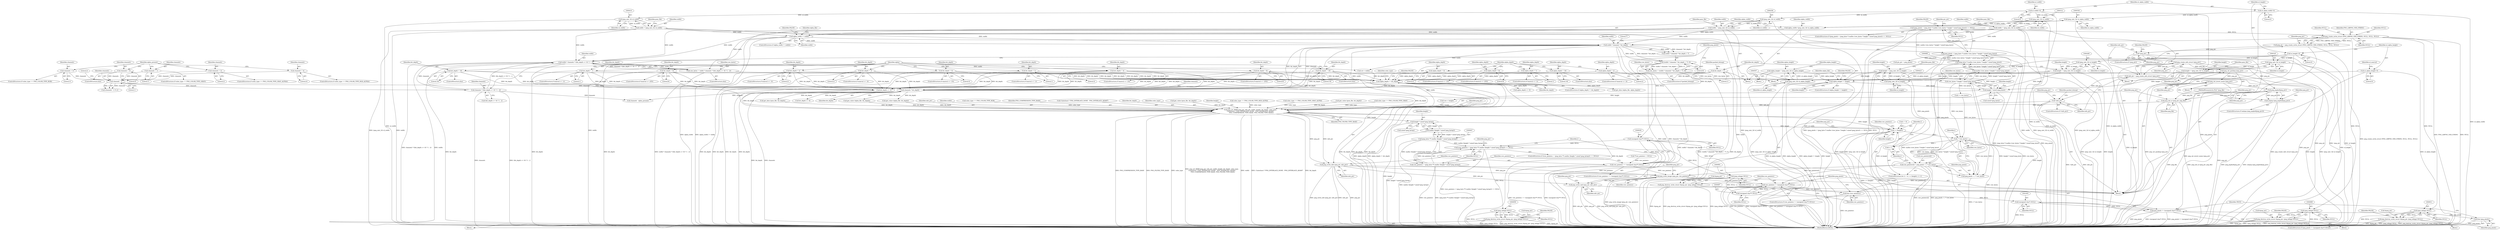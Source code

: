 digraph "1_Android_9d4853418ab2f754c2b63e091c29c5529b8b86ca_159@API" {
"1000866" [label="(Call,png_create_write_struct (PNG_LIBPNG_VER_STRING, NULL, NULL, NULL))"];
"1000692" [label="(Call,(png_pixels = (png_byte *) malloc (row_bytes * height * sizeof (png_byte))) == NULL)"];
"1000693" [label="(Call,png_pixels = (png_byte *) malloc (row_bytes * height * sizeof (png_byte)))"];
"1000695" [label="(Call,(png_byte *) malloc (row_bytes * height * sizeof (png_byte)))"];
"1000697" [label="(Call,malloc (row_bytes * height * sizeof (png_byte)))"];
"1000698" [label="(Call,row_bytes * height * sizeof (png_byte))"];
"1000667" [label="(Call,row_bytes = (width * channels * bit_depth + 7) / 8)"];
"1000669" [label="(Call,(width * channels * bit_depth + 7) / 8)"];
"1000671" [label="(Call,width * channels * bit_depth)"];
"1000309" [label="(Call,width = (png_uint_32) ul_width)"];
"1000311" [label="(Call,(png_uint_32) ul_width)"];
"1000162" [label="(Call,ul_width=0)"];
"1000253" [label="(Call,width = (png_uint_32) ul_width)"];
"1000255" [label="(Call,(png_uint_32) ul_width)"];
"1000407" [label="(Call,width = (png_uint_32) ul_width)"];
"1000409" [label="(Call,(png_uint_32) ul_width)"];
"1000541" [label="(Call,alpha_width != width)"];
"1000535" [label="(Call,alpha_width=(png_uint_32) ul_alpha_width)"];
"1000537" [label="(Call,(png_uint_32) ul_alpha_width)"];
"1000166" [label="(Call,ul_alpha_width=0)"];
"1000673" [label="(Call,channels * bit_depth)"];
"1000661" [label="(Call,channels - 1)"];
"1000655" [label="(Call,channels = 0)"];
"1000643" [label="(Call,channels = 3)"];
"1000651" [label="(Call,channels = 4)"];
"1000627" [label="(Call,channels = 1)"];
"1000635" [label="(Call,channels = 2)"];
"1000368" [label="(Call,bit_depth = 8)"];
"1000442" [label="(Call,bit_depth = 1)"];
"1000352" [label="(Call,bit_depth = 2)"];
"1000372" [label="(Call,bit_depth = 16)"];
"1000450" [label="(Call,bit_depth = 2)"];
"1000344" [label="(Call,bit_depth = 1)"];
"1000458" [label="(Call,bit_depth = 4)"];
"1000360" [label="(Call,bit_depth = 4)"];
"1000466" [label="(Call,bit_depth = 8)"];
"1000614" [label="(Call,alpha_depth != bit_depth)"];
"1000606" [label="(Call,alpha_depth = 8)"];
"1000598" [label="(Call,alpha_depth = 4)"];
"1000582" [label="(Call,alpha_depth = 1)"];
"1000610" [label="(Call,alpha_depth = 16)"];
"1000590" [label="(Call,alpha_depth = 2)"];
"1000470" [label="(Call,bit_depth = 16)"];
"1000271" [label="(Call,bit_depth = 1)"];
"1000679" [label="(Call,row_bytes = width * channels * ((bit_depth <= 8) ? 1 : 2))"];
"1000681" [label="(Call,width * channels * ((bit_depth <= 8) ? 1 : 2))"];
"1000683" [label="(Call,channels * ((bit_depth <= 8) ? 1 : 2))"];
"1000700" [label="(Call,height * sizeof (png_byte))"];
"1000560" [label="(Call,alpha_height != height)"];
"1000554" [label="(Call,alpha_height = (png_uint_32) ul_alpha_height)"];
"1000556" [label="(Call,(png_uint_32) ul_alpha_height)"];
"1000174" [label="(Call,ul_alpha_height=0)"];
"1000266" [label="(Call,height = (png_uint_32) ul_height)"];
"1000268" [label="(Call,(png_uint_32) ul_height)"];
"1000170" [label="(Call,ul_height=0)"];
"1000420" [label="(Call,height = (png_uint_32) ul_height)"];
"1000422" [label="(Call,(png_uint_32) ul_height)"];
"1000322" [label="(Call,height = (png_uint_32) ul_height)"];
"1000324" [label="(Call,(png_uint_32) ul_height)"];
"1000864" [label="(Call,png_ptr = png_create_write_struct (PNG_LIBPNG_VER_STRING, NULL, NULL, NULL))"];
"1000872" [label="(Call,!png_ptr)"];
"1000879" [label="(Call,png_create_info_struct (png_ptr))"];
"1000877" [label="(Call,info_ptr = png_create_info_struct (png_ptr))"];
"1000882" [label="(Call,!info_ptr)"];
"1000918" [label="(Call,png_set_IHDR (png_ptr, info_ptr, width, height, bit_depth, color_type,\n (!interlace) ? PNG_INTERLACE_NONE : PNG_INTERLACE_ADAM7,\n    PNG_COMPRESSION_TYPE_BASE, PNG_FILTER_TYPE_BASE))"];
"1000932" [label="(Call,png_write_info (png_ptr, info_ptr))"];
"1000981" [label="(Call,png_write_image (png_ptr, row_pointers))"];
"1000984" [label="(Call,png_write_end (png_ptr, info_ptr))"];
"1000994" [label="(Call,row_pointers != (unsigned char**) NULL)"];
"1000999" [label="(Call,free (row_pointers))"];
"1000949" [label="(Call,height * sizeof (png_bytep))"];
"1000948" [label="(Call,malloc (height * sizeof (png_bytep)))"];
"1000946" [label="(Call,(png_byte **) malloc (height * sizeof (png_bytep)))"];
"1000943" [label="(Call,(row_pointers = (png_byte **) malloc (height * sizeof (png_bytep))) == NULL)"];
"1000958" [label="(Call,(png_infopp) NULL)"];
"1000955" [label="(Call,png_destroy_write_struct (&png_ptr, (png_infopp) NULL))"];
"1000990" [label="(Call,(png_infopp) NULL)"];
"1000987" [label="(Call,png_destroy_write_struct (&png_ptr, (png_infopp) NULL))"];
"1000996" [label="(Call,(unsigned char**) NULL)"];
"1001004" [label="(Call,(unsigned char*) NULL)"];
"1001002" [label="(Call,png_pixels != (unsigned char*) NULL)"];
"1001007" [label="(Call,free (png_pixels))"];
"1000944" [label="(Call,row_pointers = (png_byte **) malloc (height * sizeof (png_bytep)))"];
"1000967" [label="(Call,i < (height))"];
"1000978" [label="(Call,i * row_bytes)"];
"1000970" [label="(Call,i++)"];
"1000972" [label="(Call,row_pointers[i] = png_pixels + i * row_bytes)"];
"1000976" [label="(Call,png_pixels + i * row_bytes)"];
"1000898" [label="(Call,png_set_packing (png_ptr))"];
"1000900" [label="(Call,png_set_invert_mono (png_ptr))"];
"1000904" [label="(Call,png_jmpbuf(png_ptr))"];
"1000903" [label="(Call,setjmp (png_jmpbuf(png_ptr)))"];
"1000915" [label="(Call,png_init_io (png_ptr, png_file))"];
"1000888" [label="(Call,(png_infopp) NULL)"];
"1000885" [label="(Call,png_destroy_write_struct (&png_ptr, (png_infopp) NULL))"];
"1000910" [label="(Call,(png_infopp) NULL)"];
"1000907" [label="(Call,png_destroy_write_struct (&png_ptr, (png_infopp) NULL))"];
"1000938" [label="(Call,(unsigned char**) NULL)"];
"1000936" [label="(Call,row_pointers == (unsigned char**) NULL)"];
"1000869" [label="(Identifier,NULL)"];
"1000700" [label="(Call,height * sizeof (png_byte))"];
"1000171" [label="(Identifier,ul_height)"];
"1000930" [label="(Identifier,PNG_COMPRESSION_TYPE_BASE)"];
"1000693" [label="(Call,png_pixels = (png_byte *) malloc (row_bytes * height * sizeof (png_byte)))"];
"1000978" [label="(Call,i * row_bytes)"];
"1000925" [label="(Call,(!interlace) ? PNG_INTERLACE_NONE : PNG_INTERLACE_ADAM7)"];
"1000254" [label="(Identifier,width)"];
"1000541" [label="(Call,alpha_width != width)"];
"1000272" [label="(Identifier,bit_depth)"];
"1000990" [label="(Call,(png_infopp) NULL)"];
"1000901" [label="(Identifier,png_ptr)"];
"1000904" [label="(Call,png_jmpbuf(png_ptr))"];
"1000636" [label="(Identifier,channels)"];
"1000267" [label="(Identifier,height)"];
"1000647" [label="(ControlStructure,if (color_type == PNG_COLOR_TYPE_RGB_ALPHA))"];
"1000352" [label="(Call,bit_depth = 2)"];
"1000937" [label="(Identifier,row_pointers)"];
"1000354" [label="(Literal,2)"];
"1000545" [label="(Identifier,FALSE)"];
"1000866" [label="(Call,png_create_write_struct (PNG_LIBPNG_VER_STRING, NULL, NULL, NULL))"];
"1001007" [label="(Call,free (png_pixels))"];
"1000977" [label="(Identifier,png_pixels)"];
"1000774" [label="(Call,bit_depth <= 8)"];
"1001011" [label="(MethodReturn,BOOL)"];
"1000629" [label="(Literal,1)"];
"1000697" [label="(Call,malloc (row_bytes * height * sizeof (png_byte)))"];
"1000955" [label="(Call,png_destroy_write_struct (&png_ptr, (png_infopp) NULL))"];
"1000478" [label="(Identifier,alpha)"];
"1000273" [label="(Literal,1)"];
"1000268" [label="(Call,(png_uint_32) ul_height)"];
"1000974" [label="(Identifier,row_pointers)"];
"1000643" [label="(Call,channels = 3)"];
"1000662" [label="(Identifier,channels)"];
"1000745" [label="(Call,col < width)"];
"1000270" [label="(Identifier,ul_height)"];
"1000665" [label="(ControlStructure,if (packed_bitmap))"];
"1000637" [label="(Literal,2)"];
"1000945" [label="(Identifier,row_pointers)"];
"1000995" [label="(Identifier,row_pointers)"];
"1000677" [label="(Literal,8)"];
"1000558" [label="(Identifier,ul_alpha_height)"];
"1000908" [label="(Call,&png_ptr)"];
"1000559" [label="(ControlStructure,if (alpha_height != height))"];
"1000906" [label="(Block,)"];
"1000594" [label="(ControlStructure,if (maxval <= 15))"];
"1000460" [label="(Literal,4)"];
"1000905" [label="(Identifier,png_ptr)"];
"1000699" [label="(Identifier,row_bytes)"];
"1000370" [label="(Literal,8)"];
"1000698" [label="(Call,row_bytes * height * sizeof (png_byte))"];
"1000373" [label="(Identifier,bit_depth)"];
"1000340" [label="(ControlStructure,if (maxval <= 1))"];
"1001008" [label="(Identifier,png_pixels)"];
"1000607" [label="(Identifier,alpha_depth)"];
"1000898" [label="(Call,png_set_packing (png_ptr))"];
"1000986" [label="(Identifier,info_ptr)"];
"1000967" [label="(Call,i < (height))"];
"1000953" [label="(Identifier,NULL)"];
"1000878" [label="(Identifier,info_ptr)"];
"1000992" [label="(Identifier,NULL)"];
"1000562" [label="(Identifier,height)"];
"1000586" [label="(ControlStructure,if (maxval <= 3))"];
"1000148" [label="(Call,**row_pointers = NULL)"];
"1000923" [label="(Identifier,bit_depth)"];
"1000598" [label="(Call,alpha_depth = 4)"];
"1000900" [label="(Call,png_set_invert_mono (png_ptr))"];
"1000924" [label="(Identifier,color_type)"];
"1000918" [label="(Call,png_set_IHDR (png_ptr, info_ptr, width, height, bit_depth, color_type,\n (!interlace) ? PNG_INTERLACE_NONE : PNG_INTERLACE_ADAM7,\n    PNG_COMPRESSION_TYPE_BASE, PNG_FILTER_TYPE_BASE))"];
"1001001" [label="(ControlStructure,if (png_pixels != (unsigned char*) NULL))"];
"1000943" [label="(Call,(row_pointers = (png_byte **) malloc (height * sizeof (png_bytep))) == NULL)"];
"1000539" [label="(Identifier,ul_alpha_width)"];
"1000614" [label="(Call,alpha_depth != bit_depth)"];
"1000656" [label="(Identifier,channels)"];
"1000591" [label="(Identifier,alpha_depth)"];
"1000167" [label="(Identifier,ul_alpha_width)"];
"1000659" [label="(Identifier,alpha_present)"];
"1000374" [label="(Literal,16)"];
"1000964" [label="(Call,i = 0)"];
"1000936" [label="(Call,row_pointers == (unsigned char**) NULL)"];
"1000907" [label="(Call,png_destroy_write_struct (&png_ptr, (png_infopp) NULL))"];
"1000973" [label="(Call,row_pointers[i])"];
"1000917" [label="(Identifier,png_file)"];
"1000661" [label="(Call,channels - 1)"];
"1000547" [label="(Identifier,alpha_file)"];
"1000468" [label="(Literal,8)"];
"1000345" [label="(Identifier,bit_depth)"];
"1000615" [label="(Identifier,alpha_depth)"];
"1000344" [label="(Call,bit_depth = 1)"];
"1000679" [label="(Call,row_bytes = width * channels * ((bit_depth <= 8) ? 1 : 2))"];
"1000938" [label="(Call,(unsigned char**) NULL)"];
"1000956" [label="(Call,&png_ptr)"];
"1000781" [label="(Call,get_value (pnm_file, bit_depth))"];
"1000686" [label="(Call,bit_depth <= 8)"];
"1000672" [label="(Identifier,width)"];
"1000324" [label="(Call,(png_uint_32) ul_height)"];
"1000876" [label="(Identifier,FALSE)"];
"1000993" [label="(ControlStructure,if (row_pointers != (unsigned char**) NULL))"];
"1000566" [label="(Identifier,alpha_file)"];
"1000727" [label="(Call,i < row_bytes)"];
"1000922" [label="(Identifier,height)"];
"1000255" [label="(Call,(png_uint_32) ul_width)"];
"1000909" [label="(Identifier,png_ptr)"];
"1000608" [label="(Literal,8)"];
"1000561" [label="(Identifier,alpha_height)"];
"1000645" [label="(Literal,3)"];
"1000910" [label="(Call,(png_infopp) NULL)"];
"1000326" [label="(Identifier,ul_height)"];
"1001000" [label="(Identifier,row_pointers)"];
"1000348" [label="(ControlStructure,if (maxval <= 3))"];
"1000968" [label="(Identifier,i)"];
"1000174" [label="(Call,ul_alpha_height=0)"];
"1000970" [label="(Call,i++)"];
"1000234" [label="(Block,)"];
"1000972" [label="(Call,row_pointers[i] = png_pixels + i * row_bytes)"];
"1000176" [label="(Literal,0)"];
"1000708" [label="(Identifier,pix_ptr)"];
"1000323" [label="(Identifier,height)"];
"1000555" [label="(Identifier,alpha_height)"];
"1000609" [label="(ControlStructure,else)"];
"1000902" [label="(ControlStructure,if (setjmp (png_jmpbuf(png_ptr))))"];
"1000360" [label="(Call,bit_depth = 4)"];
"1000757" [label="(Call,channels - alpha_present)"];
"1000613" [label="(ControlStructure,if (alpha_depth != bit_depth))"];
"1000648" [label="(Call,color_type == PNG_COLOR_TYPE_RGB_ALPHA)"];
"1000822" [label="(Call,get_data (alpha_file, alpha_depth))"];
"1000827" [label="(Call,alpha_depth <= 8)"];
"1000887" [label="(Identifier,png_ptr)"];
"1000940" [label="(Identifier,NULL)"];
"1000472" [label="(Literal,16)"];
"1000458" [label="(Call,bit_depth = 4)"];
"1000841" [label="(Call,get_value (alpha_file, bit_depth))"];
"1000682" [label="(Identifier,width)"];
"1000685" [label="(Call,(bit_depth <= 8) ? 1 : 2)"];
"1000980" [label="(Identifier,row_bytes)"];
"1000946" [label="(Call,(png_byte **) malloc (height * sizeof (png_bytep)))"];
"1000669" [label="(Call,(width * channels * bit_depth + 7) / 8)"];
"1000364" [label="(ControlStructure,if (maxval <= 255))"];
"1000865" [label="(Identifier,png_ptr)"];
"1000438" [label="(ControlStructure,if (maxval <= 1))"];
"1000948" [label="(Call,malloc (height * sizeof (png_bytep)))"];
"1000444" [label="(Literal,1)"];
"1000469" [label="(ControlStructure,else)"];
"1000632" [label="(Call,color_type == PNG_COLOR_TYPE_GRAY_ALPHA)"];
"1000702" [label="(Call,sizeof (png_byte))"];
"1000788" [label="(Call,get_value (pnm_file, bit_depth))"];
"1000368" [label="(Call,bit_depth = 8)"];
"1000612" [label="(Literal,16)"];
"1000882" [label="(Call,!info_ptr)"];
"1000459" [label="(Identifier,bit_depth)"];
"1000369" [label="(Identifier,bit_depth)"];
"1000988" [label="(Call,&png_ptr)"];
"1000916" [label="(Identifier,png_ptr)"];
"1000885" [label="(Call,png_destroy_write_struct (&png_ptr, (png_infopp) NULL))"];
"1000695" [label="(Call,(png_byte *) malloc (row_bytes * height * sizeof (png_byte)))"];
"1000467" [label="(Identifier,bit_depth)"];
"1000253" [label="(Call,width = (png_uint_32) ul_width)"];
"1000652" [label="(Identifier,channels)"];
"1000664" [label="(Literal,2)"];
"1000644" [label="(Identifier,channels)"];
"1000442" [label="(Call,bit_depth = 1)"];
"1000873" [label="(Identifier,png_ptr)"];
"1000962" [label="(Identifier,FALSE)"];
"1000163" [label="(Identifier,ul_width)"];
"1001003" [label="(Identifier,png_pixels)"];
"1000957" [label="(Identifier,png_ptr)"];
"1000867" [label="(Identifier,PNG_LIBPNG_VER_STRING)"];
"1000623" [label="(ControlStructure,if (color_type == PNG_COLOR_TYPE_GRAY))"];
"1000996" [label="(Call,(unsigned char**) NULL)"];
"1000683" [label="(Call,channels * ((bit_depth <= 8) ? 1 : 2))"];
"1000994" [label="(Call,row_pointers != (unsigned char**) NULL)"];
"1000954" [label="(Block,)"];
"1000870" [label="(Identifier,NULL)"];
"1000653" [label="(Literal,4)"];
"1001004" [label="(Call,(unsigned char*) NULL)"];
"1000162" [label="(Call,ul_width=0)"];
"1000960" [label="(Identifier,NULL)"];
"1000868" [label="(Identifier,NULL)"];
"1000932" [label="(Call,png_write_info (png_ptr, info_ptr))"];
"1000624" [label="(Call,color_type == PNG_COLOR_TYPE_GRAY)"];
"1000356" [label="(ControlStructure,if (maxval <= 15))"];
"1000912" [label="(Identifier,NULL)"];
"1000963" [label="(ControlStructure,for (i = 0; i < (height); i++))"];
"1000950" [label="(Identifier,height)"];
"1000611" [label="(Identifier,alpha_depth)"];
"1000328" [label="(Identifier,pnm_file)"];
"1000999" [label="(Call,free (row_pointers))"];
"1000172" [label="(Literal,0)"];
"1000934" [label="(Identifier,info_ptr)"];
"1000409" [label="(Call,(png_uint_32) ul_width)"];
"1000413" [label="(Identifier,pnm_file)"];
"1000971" [label="(Identifier,i)"];
"1000886" [label="(Call,&png_ptr)"];
"1000635" [label="(Call,channels = 2)"];
"1000600" [label="(Literal,4)"];
"1000678" [label="(ControlStructure,else)"];
"1000592" [label="(Literal,2)"];
"1000362" [label="(Literal,4)"];
"1000903" [label="(Call,setjmp (png_jmpbuf(png_ptr)))"];
"1000933" [label="(Identifier,png_ptr)"];
"1000684" [label="(Identifier,channels)"];
"1000877" [label="(Call,info_ptr = png_create_info_struct (png_ptr))"];
"1000676" [label="(Literal,7)"];
"1000657" [label="(Literal,0)"];
"1000982" [label="(Identifier,png_ptr)"];
"1000981" [label="(Call,png_write_image (png_ptr, row_pointers))"];
"1000704" [label="(Identifier,NULL)"];
"1000535" [label="(Call,alpha_width=(png_uint_32) ul_alpha_width)"];
"1000371" [label="(ControlStructure,else)"];
"1000673" [label="(Call,channels * bit_depth)"];
"1000166" [label="(Call,ul_alpha_width=0)"];
"1000654" [label="(ControlStructure,else)"];
"1000942" [label="(ControlStructure,if ((row_pointers = (png_byte **) malloc (height * sizeof (png_bytep))) == NULL))"];
"1000628" [label="(Identifier,channels)"];
"1000470" [label="(Call,bit_depth = 16)"];
"1000134" [label="(Block,)"];
"1000259" [label="(Identifier,pnm_file)"];
"1000914" [label="(Identifier,FALSE)"];
"1000322" [label="(Call,height = (png_uint_32) ul_height)"];
"1000315" [label="(Identifier,pnm_file)"];
"1000290" [label="(Block,)"];
"1000965" [label="(Identifier,i)"];
"1000554" [label="(Call,alpha_height = (png_uint_32) ul_alpha_height)"];
"1000421" [label="(Identifier,height)"];
"1000976" [label="(Call,png_pixels + i * row_bytes)"];
"1000979" [label="(Identifier,i)"];
"1000466" [label="(Call,bit_depth = 8)"];
"1000443" [label="(Identifier,bit_depth)"];
"1000451" [label="(Identifier,bit_depth)"];
"1000164" [label="(Literal,0)"];
"1000706" [label="(Identifier,FALSE)"];
"1000920" [label="(Identifier,info_ptr)"];
"1000627" [label="(Call,channels = 1)"];
"1000542" [label="(Identifier,alpha_width)"];
"1000667" [label="(Call,row_bytes = (width * channels * bit_depth + 7) / 8)"];
"1000899" [label="(Identifier,png_ptr)"];
"1000257" [label="(Identifier,ul_width)"];
"1000834" [label="(Call,get_value (alpha_file, bit_depth))"];
"1000424" [label="(Identifier,ul_height)"];
"1000540" [label="(ControlStructure,if (alpha_width != width))"];
"1000179" [label="(Identifier,ul_maxval)"];
"1000881" [label="(ControlStructure,if (!info_ptr))"];
"1000651" [label="(Call,channels = 4)"];
"1000985" [label="(Identifier,png_ptr)"];
"1000602" [label="(ControlStructure,if (maxval <= 255))"];
"1000462" [label="(ControlStructure,if (maxval <= 255))"];
"1000519" [label="(Block,)"];
"1000660" [label="(Call,(channels - 1) % 2)"];
"1000984" [label="(Call,png_write_end (png_ptr, info_ptr))"];
"1000655" [label="(Call,channels = 0)"];
"1000407" [label="(Call,width = (png_uint_32) ul_width)"];
"1000310" [label="(Identifier,width)"];
"1000880" [label="(Identifier,png_ptr)"];
"1000871" [label="(ControlStructure,if (!png_ptr))"];
"1000694" [label="(Identifier,png_pixels)"];
"1000426" [label="(Identifier,pnm_file)"];
"1000625" [label="(Identifier,color_type)"];
"1000420" [label="(Call,height = (png_uint_32) ul_height)"];
"1000921" [label="(Identifier,width)"];
"1000422" [label="(Call,(png_uint_32) ul_height)"];
"1000919" [label="(Identifier,png_ptr)"];
"1000606" [label="(Call,alpha_depth = 8)"];
"1000353" [label="(Identifier,bit_depth)"];
"1000640" [label="(Call,color_type == PNG_COLOR_TYPE_RGB)"];
"1000564" [label="(Identifier,FALSE)"];
"1000537" [label="(Call,(png_uint_32) ul_alpha_width)"];
"1000884" [label="(Block,)"];
"1000674" [label="(Identifier,channels)"];
"1000590" [label="(Call,alpha_depth = 2)"];
"1000864" [label="(Call,png_ptr = png_create_write_struct (PNG_LIBPNG_VER_STRING, NULL, NULL, NULL))"];
"1000454" [label="(ControlStructure,if (maxval <= 15))"];
"1000949" [label="(Call,height * sizeof (png_bytep))"];
"1000668" [label="(Identifier,row_bytes)"];
"1000346" [label="(Literal,1)"];
"1000584" [label="(Literal,1)"];
"1000944" [label="(Call,row_pointers = (png_byte **) malloc (height * sizeof (png_bytep)))"];
"1000471" [label="(Identifier,bit_depth)"];
"1000890" [label="(Identifier,NULL)"];
"1000556" [label="(Call,(png_uint_32) ul_alpha_height)"];
"1000168" [label="(Literal,0)"];
"1000361" [label="(Identifier,bit_depth)"];
"1000372" [label="(Call,bit_depth = 16)"];
"1000452" [label="(Literal,2)"];
"1000536" [label="(Identifier,alpha_width)"];
"1000450" [label="(Call,bit_depth = 2)"];
"1000691" [label="(ControlStructure,if ((png_pixels = (png_byte *) malloc (row_bytes * height * sizeof (png_byte))) == NULL))"];
"1000543" [label="(Identifier,width)"];
"1000408" [label="(Identifier,width)"];
"1000175" [label="(Identifier,ul_alpha_height)"];
"1000311" [label="(Call,(png_uint_32) ul_width)"];
"1000883" [label="(Identifier,info_ptr)"];
"1000987" [label="(Call,png_destroy_write_struct (&png_ptr, (png_infopp) NULL))"];
"1001002" [label="(Call,png_pixels != (unsigned char*) NULL)"];
"1000266" [label="(Call,height = (png_uint_32) ul_height)"];
"1000578" [label="(ControlStructure,if (maxval <= 1))"];
"1000275" [label="(Identifier,packed_bitmap)"];
"1000170" [label="(Call,ul_height=0)"];
"1000610" [label="(Call,alpha_depth = 16)"];
"1000983" [label="(Identifier,row_pointers)"];
"1000639" [label="(ControlStructure,if (color_type == PNG_COLOR_TYPE_RGB))"];
"1000998" [label="(Identifier,NULL)"];
"1000915" [label="(Call,png_init_io (png_ptr, png_file))"];
"1000680" [label="(Identifier,row_bytes)"];
"1001006" [label="(Identifier,NULL)"];
"1000309" [label="(Call,width = (png_uint_32) ul_width)"];
"1000892" [label="(Identifier,FALSE)"];
"1000446" [label="(ControlStructure,if (maxval <= 3))"];
"1000989" [label="(Identifier,png_ptr)"];
"1000879" [label="(Call,png_create_info_struct (png_ptr))"];
"1000951" [label="(Call,sizeof (png_bytep))"];
"1000583" [label="(Identifier,alpha_depth)"];
"1000895" [label="(Identifier,packed_bitmap)"];
"1000769" [label="(Call,get_data (pnm_file, bit_depth))"];
"1000707" [label="(Call,pix_ptr = png_pixels)"];
"1000271" [label="(Call,bit_depth = 1)"];
"1000631" [label="(ControlStructure,if (color_type == PNG_COLOR_TYPE_GRAY_ALPHA))"];
"1000130" [label="(MethodParameterIn,FILE *png_file)"];
"1000681" [label="(Call,width * channels * ((bit_depth <= 8) ? 1 : 2))"];
"1000618" [label="(Identifier,FALSE)"];
"1000616" [label="(Identifier,bit_depth)"];
"1000599" [label="(Identifier,alpha_depth)"];
"1001010" [label="(Identifier,TRUE)"];
"1000958" [label="(Call,(png_infopp) NULL)"];
"1000897" [label="(Block,)"];
"1000714" [label="(Call,row < height)"];
"1000388" [label="(Block,)"];
"1000872" [label="(Call,!png_ptr)"];
"1000313" [label="(Identifier,ul_width)"];
"1000671" [label="(Call,width * channels * bit_depth)"];
"1000663" [label="(Literal,1)"];
"1000560" [label="(Call,alpha_height != height)"];
"1000935" [label="(ControlStructure,if (row_pointers == (unsigned char**) NULL))"];
"1000888" [label="(Call,(png_infopp) NULL)"];
"1000931" [label="(Identifier,PNG_FILTER_TYPE_BASE)"];
"1000692" [label="(Call,(png_pixels = (png_byte *) malloc (row_bytes * height * sizeof (png_byte))) == NULL)"];
"1000701" [label="(Identifier,height)"];
"1000969" [label="(Identifier,height)"];
"1000670" [label="(Call,width * channels * bit_depth + 7)"];
"1000675" [label="(Identifier,bit_depth)"];
"1000582" [label="(Call,alpha_depth = 1)"];
"1000411" [label="(Identifier,ul_width)"];
"1000866" -> "1000864"  [label="AST: "];
"1000866" -> "1000870"  [label="CFG: "];
"1000867" -> "1000866"  [label="AST: "];
"1000868" -> "1000866"  [label="AST: "];
"1000869" -> "1000866"  [label="AST: "];
"1000870" -> "1000866"  [label="AST: "];
"1000864" -> "1000866"  [label="CFG: "];
"1000866" -> "1001011"  [label="DDG: PNG_LIBPNG_VER_STRING"];
"1000866" -> "1001011"  [label="DDG: NULL"];
"1000866" -> "1000864"  [label="DDG: PNG_LIBPNG_VER_STRING"];
"1000866" -> "1000864"  [label="DDG: NULL"];
"1000692" -> "1000866"  [label="DDG: NULL"];
"1000866" -> "1000888"  [label="DDG: NULL"];
"1000866" -> "1000910"  [label="DDG: NULL"];
"1000866" -> "1000938"  [label="DDG: NULL"];
"1000692" -> "1000691"  [label="AST: "];
"1000692" -> "1000704"  [label="CFG: "];
"1000693" -> "1000692"  [label="AST: "];
"1000704" -> "1000692"  [label="AST: "];
"1000706" -> "1000692"  [label="CFG: "];
"1000708" -> "1000692"  [label="CFG: "];
"1000692" -> "1001011"  [label="DDG: (png_pixels = (png_byte *) malloc (row_bytes * height * sizeof (png_byte))) == NULL"];
"1000692" -> "1001011"  [label="DDG: NULL"];
"1000693" -> "1000692"  [label="DDG: png_pixels"];
"1000695" -> "1000692"  [label="DDG: malloc (row_bytes * height * sizeof (png_byte))"];
"1000693" -> "1000695"  [label="CFG: "];
"1000694" -> "1000693"  [label="AST: "];
"1000695" -> "1000693"  [label="AST: "];
"1000704" -> "1000693"  [label="CFG: "];
"1000693" -> "1001011"  [label="DDG: (png_byte *) malloc (row_bytes * height * sizeof (png_byte))"];
"1000693" -> "1001011"  [label="DDG: png_pixels"];
"1000695" -> "1000693"  [label="DDG: malloc (row_bytes * height * sizeof (png_byte))"];
"1000693" -> "1000707"  [label="DDG: png_pixels"];
"1000693" -> "1000972"  [label="DDG: png_pixels"];
"1000693" -> "1000976"  [label="DDG: png_pixels"];
"1000693" -> "1001002"  [label="DDG: png_pixels"];
"1000695" -> "1000697"  [label="CFG: "];
"1000696" -> "1000695"  [label="AST: "];
"1000697" -> "1000695"  [label="AST: "];
"1000695" -> "1001011"  [label="DDG: malloc (row_bytes * height * sizeof (png_byte))"];
"1000697" -> "1000695"  [label="DDG: row_bytes * height * sizeof (png_byte)"];
"1000697" -> "1000698"  [label="CFG: "];
"1000698" -> "1000697"  [label="AST: "];
"1000697" -> "1001011"  [label="DDG: row_bytes * height * sizeof (png_byte)"];
"1000698" -> "1000697"  [label="DDG: row_bytes"];
"1000698" -> "1000697"  [label="DDG: height * sizeof (png_byte)"];
"1000698" -> "1000700"  [label="CFG: "];
"1000699" -> "1000698"  [label="AST: "];
"1000700" -> "1000698"  [label="AST: "];
"1000698" -> "1001011"  [label="DDG: height * sizeof (png_byte)"];
"1000698" -> "1001011"  [label="DDG: row_bytes"];
"1000667" -> "1000698"  [label="DDG: row_bytes"];
"1000679" -> "1000698"  [label="DDG: row_bytes"];
"1000700" -> "1000698"  [label="DDG: height"];
"1000698" -> "1000727"  [label="DDG: row_bytes"];
"1000698" -> "1000978"  [label="DDG: row_bytes"];
"1000667" -> "1000665"  [label="AST: "];
"1000667" -> "1000669"  [label="CFG: "];
"1000668" -> "1000667"  [label="AST: "];
"1000669" -> "1000667"  [label="AST: "];
"1000694" -> "1000667"  [label="CFG: "];
"1000667" -> "1001011"  [label="DDG: (width * channels * bit_depth + 7) / 8"];
"1000669" -> "1000667"  [label="DDG: width * channels * bit_depth + 7"];
"1000669" -> "1000667"  [label="DDG: 8"];
"1000669" -> "1000677"  [label="CFG: "];
"1000670" -> "1000669"  [label="AST: "];
"1000677" -> "1000669"  [label="AST: "];
"1000669" -> "1001011"  [label="DDG: width * channels * bit_depth + 7"];
"1000671" -> "1000669"  [label="DDG: width"];
"1000671" -> "1000669"  [label="DDG: channels * bit_depth"];
"1000671" -> "1000670"  [label="AST: "];
"1000671" -> "1000673"  [label="CFG: "];
"1000672" -> "1000671"  [label="AST: "];
"1000673" -> "1000671"  [label="AST: "];
"1000676" -> "1000671"  [label="CFG: "];
"1000671" -> "1001011"  [label="DDG: width"];
"1000671" -> "1001011"  [label="DDG: channels * bit_depth"];
"1000671" -> "1000670"  [label="DDG: width"];
"1000671" -> "1000670"  [label="DDG: channels * bit_depth"];
"1000309" -> "1000671"  [label="DDG: width"];
"1000253" -> "1000671"  [label="DDG: width"];
"1000407" -> "1000671"  [label="DDG: width"];
"1000541" -> "1000671"  [label="DDG: width"];
"1000673" -> "1000671"  [label="DDG: channels"];
"1000673" -> "1000671"  [label="DDG: bit_depth"];
"1000671" -> "1000745"  [label="DDG: width"];
"1000671" -> "1000918"  [label="DDG: width"];
"1000309" -> "1000290"  [label="AST: "];
"1000309" -> "1000311"  [label="CFG: "];
"1000310" -> "1000309"  [label="AST: "];
"1000311" -> "1000309"  [label="AST: "];
"1000315" -> "1000309"  [label="CFG: "];
"1000309" -> "1001011"  [label="DDG: width"];
"1000309" -> "1001011"  [label="DDG: (png_uint_32) ul_width"];
"1000311" -> "1000309"  [label="DDG: ul_width"];
"1000309" -> "1000541"  [label="DDG: width"];
"1000309" -> "1000681"  [label="DDG: width"];
"1000311" -> "1000313"  [label="CFG: "];
"1000312" -> "1000311"  [label="AST: "];
"1000313" -> "1000311"  [label="AST: "];
"1000311" -> "1001011"  [label="DDG: ul_width"];
"1000162" -> "1000311"  [label="DDG: ul_width"];
"1000162" -> "1000134"  [label="AST: "];
"1000162" -> "1000164"  [label="CFG: "];
"1000163" -> "1000162"  [label="AST: "];
"1000164" -> "1000162"  [label="AST: "];
"1000167" -> "1000162"  [label="CFG: "];
"1000162" -> "1001011"  [label="DDG: ul_width"];
"1000162" -> "1000255"  [label="DDG: ul_width"];
"1000162" -> "1000409"  [label="DDG: ul_width"];
"1000253" -> "1000234"  [label="AST: "];
"1000253" -> "1000255"  [label="CFG: "];
"1000254" -> "1000253"  [label="AST: "];
"1000255" -> "1000253"  [label="AST: "];
"1000259" -> "1000253"  [label="CFG: "];
"1000253" -> "1001011"  [label="DDG: (png_uint_32) ul_width"];
"1000253" -> "1001011"  [label="DDG: width"];
"1000255" -> "1000253"  [label="DDG: ul_width"];
"1000253" -> "1000541"  [label="DDG: width"];
"1000253" -> "1000681"  [label="DDG: width"];
"1000255" -> "1000257"  [label="CFG: "];
"1000256" -> "1000255"  [label="AST: "];
"1000257" -> "1000255"  [label="AST: "];
"1000255" -> "1001011"  [label="DDG: ul_width"];
"1000407" -> "1000388"  [label="AST: "];
"1000407" -> "1000409"  [label="CFG: "];
"1000408" -> "1000407"  [label="AST: "];
"1000409" -> "1000407"  [label="AST: "];
"1000413" -> "1000407"  [label="CFG: "];
"1000407" -> "1001011"  [label="DDG: (png_uint_32) ul_width"];
"1000407" -> "1001011"  [label="DDG: width"];
"1000409" -> "1000407"  [label="DDG: ul_width"];
"1000407" -> "1000541"  [label="DDG: width"];
"1000407" -> "1000681"  [label="DDG: width"];
"1000409" -> "1000411"  [label="CFG: "];
"1000410" -> "1000409"  [label="AST: "];
"1000411" -> "1000409"  [label="AST: "];
"1000409" -> "1001011"  [label="DDG: ul_width"];
"1000541" -> "1000540"  [label="AST: "];
"1000541" -> "1000543"  [label="CFG: "];
"1000542" -> "1000541"  [label="AST: "];
"1000543" -> "1000541"  [label="AST: "];
"1000545" -> "1000541"  [label="CFG: "];
"1000547" -> "1000541"  [label="CFG: "];
"1000541" -> "1001011"  [label="DDG: width"];
"1000541" -> "1001011"  [label="DDG: alpha_width"];
"1000541" -> "1001011"  [label="DDG: alpha_width != width"];
"1000535" -> "1000541"  [label="DDG: alpha_width"];
"1000541" -> "1000681"  [label="DDG: width"];
"1000535" -> "1000519"  [label="AST: "];
"1000535" -> "1000537"  [label="CFG: "];
"1000536" -> "1000535"  [label="AST: "];
"1000537" -> "1000535"  [label="AST: "];
"1000542" -> "1000535"  [label="CFG: "];
"1000535" -> "1001011"  [label="DDG: (png_uint_32) ul_alpha_width"];
"1000537" -> "1000535"  [label="DDG: ul_alpha_width"];
"1000537" -> "1000539"  [label="CFG: "];
"1000538" -> "1000537"  [label="AST: "];
"1000539" -> "1000537"  [label="AST: "];
"1000537" -> "1001011"  [label="DDG: ul_alpha_width"];
"1000166" -> "1000537"  [label="DDG: ul_alpha_width"];
"1000166" -> "1000134"  [label="AST: "];
"1000166" -> "1000168"  [label="CFG: "];
"1000167" -> "1000166"  [label="AST: "];
"1000168" -> "1000166"  [label="AST: "];
"1000171" -> "1000166"  [label="CFG: "];
"1000166" -> "1001011"  [label="DDG: ul_alpha_width"];
"1000673" -> "1000675"  [label="CFG: "];
"1000674" -> "1000673"  [label="AST: "];
"1000675" -> "1000673"  [label="AST: "];
"1000673" -> "1001011"  [label="DDG: bit_depth"];
"1000673" -> "1001011"  [label="DDG: channels"];
"1000661" -> "1000673"  [label="DDG: channels"];
"1000368" -> "1000673"  [label="DDG: bit_depth"];
"1000442" -> "1000673"  [label="DDG: bit_depth"];
"1000352" -> "1000673"  [label="DDG: bit_depth"];
"1000372" -> "1000673"  [label="DDG: bit_depth"];
"1000450" -> "1000673"  [label="DDG: bit_depth"];
"1000344" -> "1000673"  [label="DDG: bit_depth"];
"1000458" -> "1000673"  [label="DDG: bit_depth"];
"1000360" -> "1000673"  [label="DDG: bit_depth"];
"1000466" -> "1000673"  [label="DDG: bit_depth"];
"1000614" -> "1000673"  [label="DDG: bit_depth"];
"1000470" -> "1000673"  [label="DDG: bit_depth"];
"1000271" -> "1000673"  [label="DDG: bit_depth"];
"1000673" -> "1000757"  [label="DDG: channels"];
"1000673" -> "1000769"  [label="DDG: bit_depth"];
"1000673" -> "1000774"  [label="DDG: bit_depth"];
"1000673" -> "1000834"  [label="DDG: bit_depth"];
"1000673" -> "1000841"  [label="DDG: bit_depth"];
"1000673" -> "1000918"  [label="DDG: bit_depth"];
"1000661" -> "1000660"  [label="AST: "];
"1000661" -> "1000663"  [label="CFG: "];
"1000662" -> "1000661"  [label="AST: "];
"1000663" -> "1000661"  [label="AST: "];
"1000664" -> "1000661"  [label="CFG: "];
"1000661" -> "1000660"  [label="DDG: channels"];
"1000661" -> "1000660"  [label="DDG: 1"];
"1000655" -> "1000661"  [label="DDG: channels"];
"1000643" -> "1000661"  [label="DDG: channels"];
"1000651" -> "1000661"  [label="DDG: channels"];
"1000627" -> "1000661"  [label="DDG: channels"];
"1000635" -> "1000661"  [label="DDG: channels"];
"1000661" -> "1000683"  [label="DDG: channels"];
"1000655" -> "1000654"  [label="AST: "];
"1000655" -> "1000657"  [label="CFG: "];
"1000656" -> "1000655"  [label="AST: "];
"1000657" -> "1000655"  [label="AST: "];
"1000659" -> "1000655"  [label="CFG: "];
"1000643" -> "1000639"  [label="AST: "];
"1000643" -> "1000645"  [label="CFG: "];
"1000644" -> "1000643"  [label="AST: "];
"1000645" -> "1000643"  [label="AST: "];
"1000659" -> "1000643"  [label="CFG: "];
"1000651" -> "1000647"  [label="AST: "];
"1000651" -> "1000653"  [label="CFG: "];
"1000652" -> "1000651"  [label="AST: "];
"1000653" -> "1000651"  [label="AST: "];
"1000659" -> "1000651"  [label="CFG: "];
"1000627" -> "1000623"  [label="AST: "];
"1000627" -> "1000629"  [label="CFG: "];
"1000628" -> "1000627"  [label="AST: "];
"1000629" -> "1000627"  [label="AST: "];
"1000659" -> "1000627"  [label="CFG: "];
"1000635" -> "1000631"  [label="AST: "];
"1000635" -> "1000637"  [label="CFG: "];
"1000636" -> "1000635"  [label="AST: "];
"1000637" -> "1000635"  [label="AST: "];
"1000659" -> "1000635"  [label="CFG: "];
"1000368" -> "1000364"  [label="AST: "];
"1000368" -> "1000370"  [label="CFG: "];
"1000369" -> "1000368"  [label="AST: "];
"1000370" -> "1000368"  [label="AST: "];
"1000478" -> "1000368"  [label="CFG: "];
"1000368" -> "1001011"  [label="DDG: bit_depth"];
"1000368" -> "1000614"  [label="DDG: bit_depth"];
"1000368" -> "1000686"  [label="DDG: bit_depth"];
"1000442" -> "1000438"  [label="AST: "];
"1000442" -> "1000444"  [label="CFG: "];
"1000443" -> "1000442"  [label="AST: "];
"1000444" -> "1000442"  [label="AST: "];
"1000478" -> "1000442"  [label="CFG: "];
"1000442" -> "1001011"  [label="DDG: bit_depth"];
"1000442" -> "1000614"  [label="DDG: bit_depth"];
"1000442" -> "1000686"  [label="DDG: bit_depth"];
"1000352" -> "1000348"  [label="AST: "];
"1000352" -> "1000354"  [label="CFG: "];
"1000353" -> "1000352"  [label="AST: "];
"1000354" -> "1000352"  [label="AST: "];
"1000478" -> "1000352"  [label="CFG: "];
"1000352" -> "1001011"  [label="DDG: bit_depth"];
"1000352" -> "1000614"  [label="DDG: bit_depth"];
"1000352" -> "1000686"  [label="DDG: bit_depth"];
"1000372" -> "1000371"  [label="AST: "];
"1000372" -> "1000374"  [label="CFG: "];
"1000373" -> "1000372"  [label="AST: "];
"1000374" -> "1000372"  [label="AST: "];
"1000478" -> "1000372"  [label="CFG: "];
"1000372" -> "1001011"  [label="DDG: bit_depth"];
"1000372" -> "1000614"  [label="DDG: bit_depth"];
"1000372" -> "1000686"  [label="DDG: bit_depth"];
"1000450" -> "1000446"  [label="AST: "];
"1000450" -> "1000452"  [label="CFG: "];
"1000451" -> "1000450"  [label="AST: "];
"1000452" -> "1000450"  [label="AST: "];
"1000478" -> "1000450"  [label="CFG: "];
"1000450" -> "1001011"  [label="DDG: bit_depth"];
"1000450" -> "1000614"  [label="DDG: bit_depth"];
"1000450" -> "1000686"  [label="DDG: bit_depth"];
"1000344" -> "1000340"  [label="AST: "];
"1000344" -> "1000346"  [label="CFG: "];
"1000345" -> "1000344"  [label="AST: "];
"1000346" -> "1000344"  [label="AST: "];
"1000478" -> "1000344"  [label="CFG: "];
"1000344" -> "1001011"  [label="DDG: bit_depth"];
"1000344" -> "1000614"  [label="DDG: bit_depth"];
"1000344" -> "1000686"  [label="DDG: bit_depth"];
"1000458" -> "1000454"  [label="AST: "];
"1000458" -> "1000460"  [label="CFG: "];
"1000459" -> "1000458"  [label="AST: "];
"1000460" -> "1000458"  [label="AST: "];
"1000478" -> "1000458"  [label="CFG: "];
"1000458" -> "1001011"  [label="DDG: bit_depth"];
"1000458" -> "1000614"  [label="DDG: bit_depth"];
"1000458" -> "1000686"  [label="DDG: bit_depth"];
"1000360" -> "1000356"  [label="AST: "];
"1000360" -> "1000362"  [label="CFG: "];
"1000361" -> "1000360"  [label="AST: "];
"1000362" -> "1000360"  [label="AST: "];
"1000478" -> "1000360"  [label="CFG: "];
"1000360" -> "1001011"  [label="DDG: bit_depth"];
"1000360" -> "1000614"  [label="DDG: bit_depth"];
"1000360" -> "1000686"  [label="DDG: bit_depth"];
"1000466" -> "1000462"  [label="AST: "];
"1000466" -> "1000468"  [label="CFG: "];
"1000467" -> "1000466"  [label="AST: "];
"1000468" -> "1000466"  [label="AST: "];
"1000478" -> "1000466"  [label="CFG: "];
"1000466" -> "1001011"  [label="DDG: bit_depth"];
"1000466" -> "1000614"  [label="DDG: bit_depth"];
"1000466" -> "1000686"  [label="DDG: bit_depth"];
"1000614" -> "1000613"  [label="AST: "];
"1000614" -> "1000616"  [label="CFG: "];
"1000615" -> "1000614"  [label="AST: "];
"1000616" -> "1000614"  [label="AST: "];
"1000618" -> "1000614"  [label="CFG: "];
"1000625" -> "1000614"  [label="CFG: "];
"1000614" -> "1001011"  [label="DDG: alpha_depth != bit_depth"];
"1000614" -> "1001011"  [label="DDG: bit_depth"];
"1000614" -> "1001011"  [label="DDG: alpha_depth"];
"1000606" -> "1000614"  [label="DDG: alpha_depth"];
"1000598" -> "1000614"  [label="DDG: alpha_depth"];
"1000582" -> "1000614"  [label="DDG: alpha_depth"];
"1000610" -> "1000614"  [label="DDG: alpha_depth"];
"1000590" -> "1000614"  [label="DDG: alpha_depth"];
"1000470" -> "1000614"  [label="DDG: bit_depth"];
"1000271" -> "1000614"  [label="DDG: bit_depth"];
"1000614" -> "1000686"  [label="DDG: bit_depth"];
"1000614" -> "1000822"  [label="DDG: alpha_depth"];
"1000614" -> "1000827"  [label="DDG: alpha_depth"];
"1000606" -> "1000602"  [label="AST: "];
"1000606" -> "1000608"  [label="CFG: "];
"1000607" -> "1000606"  [label="AST: "];
"1000608" -> "1000606"  [label="AST: "];
"1000615" -> "1000606"  [label="CFG: "];
"1000598" -> "1000594"  [label="AST: "];
"1000598" -> "1000600"  [label="CFG: "];
"1000599" -> "1000598"  [label="AST: "];
"1000600" -> "1000598"  [label="AST: "];
"1000615" -> "1000598"  [label="CFG: "];
"1000582" -> "1000578"  [label="AST: "];
"1000582" -> "1000584"  [label="CFG: "];
"1000583" -> "1000582"  [label="AST: "];
"1000584" -> "1000582"  [label="AST: "];
"1000615" -> "1000582"  [label="CFG: "];
"1000610" -> "1000609"  [label="AST: "];
"1000610" -> "1000612"  [label="CFG: "];
"1000611" -> "1000610"  [label="AST: "];
"1000612" -> "1000610"  [label="AST: "];
"1000615" -> "1000610"  [label="CFG: "];
"1000590" -> "1000586"  [label="AST: "];
"1000590" -> "1000592"  [label="CFG: "];
"1000591" -> "1000590"  [label="AST: "];
"1000592" -> "1000590"  [label="AST: "];
"1000615" -> "1000590"  [label="CFG: "];
"1000470" -> "1000469"  [label="AST: "];
"1000470" -> "1000472"  [label="CFG: "];
"1000471" -> "1000470"  [label="AST: "];
"1000472" -> "1000470"  [label="AST: "];
"1000478" -> "1000470"  [label="CFG: "];
"1000470" -> "1001011"  [label="DDG: bit_depth"];
"1000470" -> "1000686"  [label="DDG: bit_depth"];
"1000271" -> "1000234"  [label="AST: "];
"1000271" -> "1000273"  [label="CFG: "];
"1000272" -> "1000271"  [label="AST: "];
"1000273" -> "1000271"  [label="AST: "];
"1000275" -> "1000271"  [label="CFG: "];
"1000271" -> "1001011"  [label="DDG: bit_depth"];
"1000271" -> "1000686"  [label="DDG: bit_depth"];
"1000679" -> "1000678"  [label="AST: "];
"1000679" -> "1000681"  [label="CFG: "];
"1000680" -> "1000679"  [label="AST: "];
"1000681" -> "1000679"  [label="AST: "];
"1000694" -> "1000679"  [label="CFG: "];
"1000679" -> "1001011"  [label="DDG: width * channels * ((bit_depth <= 8) ? 1 : 2)"];
"1000681" -> "1000679"  [label="DDG: width"];
"1000681" -> "1000679"  [label="DDG: channels * ((bit_depth <= 8) ? 1 : 2)"];
"1000681" -> "1000683"  [label="CFG: "];
"1000682" -> "1000681"  [label="AST: "];
"1000683" -> "1000681"  [label="AST: "];
"1000681" -> "1001011"  [label="DDG: width"];
"1000681" -> "1001011"  [label="DDG: channels * ((bit_depth <= 8) ? 1 : 2)"];
"1000683" -> "1000681"  [label="DDG: channels"];
"1000683" -> "1000681"  [label="DDG: (bit_depth <= 8) ? 1 : 2"];
"1000681" -> "1000745"  [label="DDG: width"];
"1000681" -> "1000918"  [label="DDG: width"];
"1000683" -> "1000685"  [label="CFG: "];
"1000684" -> "1000683"  [label="AST: "];
"1000685" -> "1000683"  [label="AST: "];
"1000683" -> "1001011"  [label="DDG: channels"];
"1000683" -> "1001011"  [label="DDG: (bit_depth <= 8) ? 1 : 2"];
"1000683" -> "1000757"  [label="DDG: channels"];
"1000700" -> "1000702"  [label="CFG: "];
"1000701" -> "1000700"  [label="AST: "];
"1000702" -> "1000700"  [label="AST: "];
"1000700" -> "1001011"  [label="DDG: height"];
"1000560" -> "1000700"  [label="DDG: height"];
"1000266" -> "1000700"  [label="DDG: height"];
"1000420" -> "1000700"  [label="DDG: height"];
"1000322" -> "1000700"  [label="DDG: height"];
"1000700" -> "1000714"  [label="DDG: height"];
"1000560" -> "1000559"  [label="AST: "];
"1000560" -> "1000562"  [label="CFG: "];
"1000561" -> "1000560"  [label="AST: "];
"1000562" -> "1000560"  [label="AST: "];
"1000564" -> "1000560"  [label="CFG: "];
"1000566" -> "1000560"  [label="CFG: "];
"1000560" -> "1001011"  [label="DDG: alpha_height != height"];
"1000560" -> "1001011"  [label="DDG: height"];
"1000560" -> "1001011"  [label="DDG: alpha_height"];
"1000554" -> "1000560"  [label="DDG: alpha_height"];
"1000266" -> "1000560"  [label="DDG: height"];
"1000420" -> "1000560"  [label="DDG: height"];
"1000322" -> "1000560"  [label="DDG: height"];
"1000554" -> "1000519"  [label="AST: "];
"1000554" -> "1000556"  [label="CFG: "];
"1000555" -> "1000554"  [label="AST: "];
"1000556" -> "1000554"  [label="AST: "];
"1000561" -> "1000554"  [label="CFG: "];
"1000554" -> "1001011"  [label="DDG: (png_uint_32) ul_alpha_height"];
"1000556" -> "1000554"  [label="DDG: ul_alpha_height"];
"1000556" -> "1000558"  [label="CFG: "];
"1000557" -> "1000556"  [label="AST: "];
"1000558" -> "1000556"  [label="AST: "];
"1000556" -> "1001011"  [label="DDG: ul_alpha_height"];
"1000174" -> "1000556"  [label="DDG: ul_alpha_height"];
"1000174" -> "1000134"  [label="AST: "];
"1000174" -> "1000176"  [label="CFG: "];
"1000175" -> "1000174"  [label="AST: "];
"1000176" -> "1000174"  [label="AST: "];
"1000179" -> "1000174"  [label="CFG: "];
"1000174" -> "1001011"  [label="DDG: ul_alpha_height"];
"1000266" -> "1000234"  [label="AST: "];
"1000266" -> "1000268"  [label="CFG: "];
"1000267" -> "1000266"  [label="AST: "];
"1000268" -> "1000266"  [label="AST: "];
"1000272" -> "1000266"  [label="CFG: "];
"1000266" -> "1001011"  [label="DDG: (png_uint_32) ul_height"];
"1000266" -> "1001011"  [label="DDG: height"];
"1000268" -> "1000266"  [label="DDG: ul_height"];
"1000268" -> "1000270"  [label="CFG: "];
"1000269" -> "1000268"  [label="AST: "];
"1000270" -> "1000268"  [label="AST: "];
"1000268" -> "1001011"  [label="DDG: ul_height"];
"1000170" -> "1000268"  [label="DDG: ul_height"];
"1000170" -> "1000134"  [label="AST: "];
"1000170" -> "1000172"  [label="CFG: "];
"1000171" -> "1000170"  [label="AST: "];
"1000172" -> "1000170"  [label="AST: "];
"1000175" -> "1000170"  [label="CFG: "];
"1000170" -> "1001011"  [label="DDG: ul_height"];
"1000170" -> "1000324"  [label="DDG: ul_height"];
"1000170" -> "1000422"  [label="DDG: ul_height"];
"1000420" -> "1000388"  [label="AST: "];
"1000420" -> "1000422"  [label="CFG: "];
"1000421" -> "1000420"  [label="AST: "];
"1000422" -> "1000420"  [label="AST: "];
"1000426" -> "1000420"  [label="CFG: "];
"1000420" -> "1001011"  [label="DDG: (png_uint_32) ul_height"];
"1000420" -> "1001011"  [label="DDG: height"];
"1000422" -> "1000420"  [label="DDG: ul_height"];
"1000422" -> "1000424"  [label="CFG: "];
"1000423" -> "1000422"  [label="AST: "];
"1000424" -> "1000422"  [label="AST: "];
"1000422" -> "1001011"  [label="DDG: ul_height"];
"1000322" -> "1000290"  [label="AST: "];
"1000322" -> "1000324"  [label="CFG: "];
"1000323" -> "1000322"  [label="AST: "];
"1000324" -> "1000322"  [label="AST: "];
"1000328" -> "1000322"  [label="CFG: "];
"1000322" -> "1001011"  [label="DDG: (png_uint_32) ul_height"];
"1000322" -> "1001011"  [label="DDG: height"];
"1000324" -> "1000322"  [label="DDG: ul_height"];
"1000324" -> "1000326"  [label="CFG: "];
"1000325" -> "1000324"  [label="AST: "];
"1000326" -> "1000324"  [label="AST: "];
"1000324" -> "1001011"  [label="DDG: ul_height"];
"1000864" -> "1000134"  [label="AST: "];
"1000865" -> "1000864"  [label="AST: "];
"1000873" -> "1000864"  [label="CFG: "];
"1000864" -> "1001011"  [label="DDG: png_create_write_struct (PNG_LIBPNG_VER_STRING, NULL, NULL, NULL)"];
"1000864" -> "1000872"  [label="DDG: png_ptr"];
"1000872" -> "1000871"  [label="AST: "];
"1000872" -> "1000873"  [label="CFG: "];
"1000873" -> "1000872"  [label="AST: "];
"1000876" -> "1000872"  [label="CFG: "];
"1000878" -> "1000872"  [label="CFG: "];
"1000872" -> "1001011"  [label="DDG: !png_ptr"];
"1000872" -> "1001011"  [label="DDG: png_ptr"];
"1000872" -> "1000879"  [label="DDG: png_ptr"];
"1000879" -> "1000877"  [label="AST: "];
"1000879" -> "1000880"  [label="CFG: "];
"1000880" -> "1000879"  [label="AST: "];
"1000877" -> "1000879"  [label="CFG: "];
"1000879" -> "1001011"  [label="DDG: png_ptr"];
"1000879" -> "1000877"  [label="DDG: png_ptr"];
"1000879" -> "1000898"  [label="DDG: png_ptr"];
"1000879" -> "1000904"  [label="DDG: png_ptr"];
"1000877" -> "1000134"  [label="AST: "];
"1000878" -> "1000877"  [label="AST: "];
"1000883" -> "1000877"  [label="CFG: "];
"1000877" -> "1001011"  [label="DDG: png_create_info_struct (png_ptr)"];
"1000877" -> "1000882"  [label="DDG: info_ptr"];
"1000882" -> "1000881"  [label="AST: "];
"1000882" -> "1000883"  [label="CFG: "];
"1000883" -> "1000882"  [label="AST: "];
"1000887" -> "1000882"  [label="CFG: "];
"1000895" -> "1000882"  [label="CFG: "];
"1000882" -> "1001011"  [label="DDG: info_ptr"];
"1000882" -> "1001011"  [label="DDG: !info_ptr"];
"1000882" -> "1000918"  [label="DDG: info_ptr"];
"1000918" -> "1000134"  [label="AST: "];
"1000918" -> "1000931"  [label="CFG: "];
"1000919" -> "1000918"  [label="AST: "];
"1000920" -> "1000918"  [label="AST: "];
"1000921" -> "1000918"  [label="AST: "];
"1000922" -> "1000918"  [label="AST: "];
"1000923" -> "1000918"  [label="AST: "];
"1000924" -> "1000918"  [label="AST: "];
"1000925" -> "1000918"  [label="AST: "];
"1000930" -> "1000918"  [label="AST: "];
"1000931" -> "1000918"  [label="AST: "];
"1000933" -> "1000918"  [label="CFG: "];
"1000918" -> "1001011"  [label="DDG: png_set_IHDR (png_ptr, info_ptr, width, height, bit_depth, color_type,\n (!interlace) ? PNG_INTERLACE_NONE : PNG_INTERLACE_ADAM7,\n    PNG_COMPRESSION_TYPE_BASE, PNG_FILTER_TYPE_BASE)"];
"1000918" -> "1001011"  [label="DDG: width"];
"1000918" -> "1001011"  [label="DDG: (!interlace) ? PNG_INTERLACE_NONE : PNG_INTERLACE_ADAM7"];
"1000918" -> "1001011"  [label="DDG: bit_depth"];
"1000918" -> "1001011"  [label="DDG: PNG_COMPRESSION_TYPE_BASE"];
"1000918" -> "1001011"  [label="DDG: PNG_FILTER_TYPE_BASE"];
"1000918" -> "1001011"  [label="DDG: color_type"];
"1000915" -> "1000918"  [label="DDG: png_ptr"];
"1000745" -> "1000918"  [label="DDG: width"];
"1000714" -> "1000918"  [label="DDG: height"];
"1000841" -> "1000918"  [label="DDG: bit_depth"];
"1000781" -> "1000918"  [label="DDG: bit_depth"];
"1000788" -> "1000918"  [label="DDG: bit_depth"];
"1000686" -> "1000918"  [label="DDG: bit_depth"];
"1000834" -> "1000918"  [label="DDG: bit_depth"];
"1000769" -> "1000918"  [label="DDG: bit_depth"];
"1000640" -> "1000918"  [label="DDG: color_type"];
"1000632" -> "1000918"  [label="DDG: color_type"];
"1000624" -> "1000918"  [label="DDG: color_type"];
"1000648" -> "1000918"  [label="DDG: color_type"];
"1000918" -> "1000932"  [label="DDG: png_ptr"];
"1000918" -> "1000932"  [label="DDG: info_ptr"];
"1000918" -> "1000949"  [label="DDG: height"];
"1000918" -> "1000967"  [label="DDG: height"];
"1000932" -> "1000134"  [label="AST: "];
"1000932" -> "1000934"  [label="CFG: "];
"1000933" -> "1000932"  [label="AST: "];
"1000934" -> "1000932"  [label="AST: "];
"1000937" -> "1000932"  [label="CFG: "];
"1000932" -> "1001011"  [label="DDG: info_ptr"];
"1000932" -> "1001011"  [label="DDG: png_ptr"];
"1000932" -> "1001011"  [label="DDG: png_write_info (png_ptr, info_ptr)"];
"1000932" -> "1000981"  [label="DDG: png_ptr"];
"1000932" -> "1000984"  [label="DDG: info_ptr"];
"1000981" -> "1000134"  [label="AST: "];
"1000981" -> "1000983"  [label="CFG: "];
"1000982" -> "1000981"  [label="AST: "];
"1000983" -> "1000981"  [label="AST: "];
"1000985" -> "1000981"  [label="CFG: "];
"1000981" -> "1001011"  [label="DDG: png_write_image (png_ptr, row_pointers)"];
"1000936" -> "1000981"  [label="DDG: row_pointers"];
"1000972" -> "1000981"  [label="DDG: row_pointers[i]"];
"1000944" -> "1000981"  [label="DDG: row_pointers"];
"1000981" -> "1000984"  [label="DDG: png_ptr"];
"1000981" -> "1000994"  [label="DDG: row_pointers"];
"1000984" -> "1000134"  [label="AST: "];
"1000984" -> "1000986"  [label="CFG: "];
"1000985" -> "1000984"  [label="AST: "];
"1000986" -> "1000984"  [label="AST: "];
"1000989" -> "1000984"  [label="CFG: "];
"1000984" -> "1001011"  [label="DDG: png_write_end (png_ptr, info_ptr)"];
"1000984" -> "1001011"  [label="DDG: info_ptr"];
"1000984" -> "1001011"  [label="DDG: png_ptr"];
"1000994" -> "1000993"  [label="AST: "];
"1000994" -> "1000996"  [label="CFG: "];
"1000995" -> "1000994"  [label="AST: "];
"1000996" -> "1000994"  [label="AST: "];
"1001000" -> "1000994"  [label="CFG: "];
"1001003" -> "1000994"  [label="CFG: "];
"1000994" -> "1001011"  [label="DDG: (unsigned char**) NULL"];
"1000994" -> "1001011"  [label="DDG: row_pointers != (unsigned char**) NULL"];
"1000994" -> "1001011"  [label="DDG: row_pointers"];
"1000972" -> "1000994"  [label="DDG: row_pointers[i]"];
"1000996" -> "1000994"  [label="DDG: NULL"];
"1000994" -> "1000999"  [label="DDG: row_pointers"];
"1000999" -> "1000993"  [label="AST: "];
"1000999" -> "1001000"  [label="CFG: "];
"1001000" -> "1000999"  [label="AST: "];
"1001003" -> "1000999"  [label="CFG: "];
"1000999" -> "1001011"  [label="DDG: row_pointers"];
"1000972" -> "1000999"  [label="DDG: row_pointers[i]"];
"1000949" -> "1000948"  [label="AST: "];
"1000949" -> "1000951"  [label="CFG: "];
"1000950" -> "1000949"  [label="AST: "];
"1000951" -> "1000949"  [label="AST: "];
"1000948" -> "1000949"  [label="CFG: "];
"1000949" -> "1001011"  [label="DDG: height"];
"1000949" -> "1000948"  [label="DDG: height"];
"1000949" -> "1000967"  [label="DDG: height"];
"1000948" -> "1000946"  [label="AST: "];
"1000946" -> "1000948"  [label="CFG: "];
"1000948" -> "1001011"  [label="DDG: height * sizeof (png_bytep)"];
"1000948" -> "1000946"  [label="DDG: height * sizeof (png_bytep)"];
"1000946" -> "1000944"  [label="AST: "];
"1000947" -> "1000946"  [label="AST: "];
"1000944" -> "1000946"  [label="CFG: "];
"1000946" -> "1001011"  [label="DDG: malloc (height * sizeof (png_bytep))"];
"1000946" -> "1000943"  [label="DDG: malloc (height * sizeof (png_bytep))"];
"1000946" -> "1000944"  [label="DDG: malloc (height * sizeof (png_bytep))"];
"1000943" -> "1000942"  [label="AST: "];
"1000943" -> "1000953"  [label="CFG: "];
"1000944" -> "1000943"  [label="AST: "];
"1000953" -> "1000943"  [label="AST: "];
"1000957" -> "1000943"  [label="CFG: "];
"1000965" -> "1000943"  [label="CFG: "];
"1000943" -> "1001011"  [label="DDG: (row_pointers = (png_byte **) malloc (height * sizeof (png_bytep))) == NULL"];
"1000944" -> "1000943"  [label="DDG: row_pointers"];
"1000938" -> "1000943"  [label="DDG: NULL"];
"1000943" -> "1000958"  [label="DDG: NULL"];
"1000943" -> "1000990"  [label="DDG: NULL"];
"1000958" -> "1000955"  [label="AST: "];
"1000958" -> "1000960"  [label="CFG: "];
"1000959" -> "1000958"  [label="AST: "];
"1000960" -> "1000958"  [label="AST: "];
"1000955" -> "1000958"  [label="CFG: "];
"1000958" -> "1001011"  [label="DDG: NULL"];
"1000958" -> "1000955"  [label="DDG: NULL"];
"1000955" -> "1000954"  [label="AST: "];
"1000956" -> "1000955"  [label="AST: "];
"1000962" -> "1000955"  [label="CFG: "];
"1000955" -> "1001011"  [label="DDG: (png_infopp) NULL"];
"1000955" -> "1001011"  [label="DDG: png_destroy_write_struct (&png_ptr, (png_infopp) NULL)"];
"1000955" -> "1001011"  [label="DDG: &png_ptr"];
"1000990" -> "1000987"  [label="AST: "];
"1000990" -> "1000992"  [label="CFG: "];
"1000991" -> "1000990"  [label="AST: "];
"1000992" -> "1000990"  [label="AST: "];
"1000987" -> "1000990"  [label="CFG: "];
"1000990" -> "1000987"  [label="DDG: NULL"];
"1000938" -> "1000990"  [label="DDG: NULL"];
"1000990" -> "1000996"  [label="DDG: NULL"];
"1000987" -> "1000134"  [label="AST: "];
"1000988" -> "1000987"  [label="AST: "];
"1000995" -> "1000987"  [label="CFG: "];
"1000987" -> "1001011"  [label="DDG: &png_ptr"];
"1000987" -> "1001011"  [label="DDG: png_destroy_write_struct (&png_ptr, (png_infopp) NULL)"];
"1000987" -> "1001011"  [label="DDG: (png_infopp) NULL"];
"1000996" -> "1000998"  [label="CFG: "];
"1000997" -> "1000996"  [label="AST: "];
"1000998" -> "1000996"  [label="AST: "];
"1000996" -> "1001004"  [label="DDG: NULL"];
"1001004" -> "1001002"  [label="AST: "];
"1001004" -> "1001006"  [label="CFG: "];
"1001005" -> "1001004"  [label="AST: "];
"1001006" -> "1001004"  [label="AST: "];
"1001002" -> "1001004"  [label="CFG: "];
"1001004" -> "1001011"  [label="DDG: NULL"];
"1001004" -> "1001002"  [label="DDG: NULL"];
"1001002" -> "1001001"  [label="AST: "];
"1001003" -> "1001002"  [label="AST: "];
"1001008" -> "1001002"  [label="CFG: "];
"1001010" -> "1001002"  [label="CFG: "];
"1001002" -> "1001011"  [label="DDG: png_pixels"];
"1001002" -> "1001011"  [label="DDG: (unsigned char*) NULL"];
"1001002" -> "1001011"  [label="DDG: png_pixels != (unsigned char*) NULL"];
"1001002" -> "1001007"  [label="DDG: png_pixels"];
"1001007" -> "1001001"  [label="AST: "];
"1001007" -> "1001008"  [label="CFG: "];
"1001008" -> "1001007"  [label="AST: "];
"1001010" -> "1001007"  [label="CFG: "];
"1001007" -> "1001011"  [label="DDG: png_pixels"];
"1000945" -> "1000944"  [label="AST: "];
"1000953" -> "1000944"  [label="CFG: "];
"1000944" -> "1001011"  [label="DDG: (png_byte **) malloc (height * sizeof (png_bytep))"];
"1000944" -> "1001011"  [label="DDG: row_pointers"];
"1000967" -> "1000963"  [label="AST: "];
"1000967" -> "1000969"  [label="CFG: "];
"1000968" -> "1000967"  [label="AST: "];
"1000969" -> "1000967"  [label="AST: "];
"1000974" -> "1000967"  [label="CFG: "];
"1000982" -> "1000967"  [label="CFG: "];
"1000967" -> "1001011"  [label="DDG: height"];
"1000967" -> "1001011"  [label="DDG: i < (height)"];
"1000967" -> "1001011"  [label="DDG: i"];
"1000964" -> "1000967"  [label="DDG: i"];
"1000970" -> "1000967"  [label="DDG: i"];
"1000967" -> "1000978"  [label="DDG: i"];
"1000978" -> "1000976"  [label="AST: "];
"1000978" -> "1000980"  [label="CFG: "];
"1000979" -> "1000978"  [label="AST: "];
"1000980" -> "1000978"  [label="AST: "];
"1000976" -> "1000978"  [label="CFG: "];
"1000978" -> "1001011"  [label="DDG: row_bytes"];
"1000978" -> "1000970"  [label="DDG: i"];
"1000978" -> "1000972"  [label="DDG: i"];
"1000978" -> "1000972"  [label="DDG: row_bytes"];
"1000978" -> "1000976"  [label="DDG: i"];
"1000978" -> "1000976"  [label="DDG: row_bytes"];
"1000727" -> "1000978"  [label="DDG: row_bytes"];
"1000970" -> "1000963"  [label="AST: "];
"1000970" -> "1000971"  [label="CFG: "];
"1000971" -> "1000970"  [label="AST: "];
"1000968" -> "1000970"  [label="CFG: "];
"1000972" -> "1000963"  [label="AST: "];
"1000972" -> "1000976"  [label="CFG: "];
"1000973" -> "1000972"  [label="AST: "];
"1000976" -> "1000972"  [label="AST: "];
"1000971" -> "1000972"  [label="CFG: "];
"1000972" -> "1001011"  [label="DDG: row_pointers[i]"];
"1000972" -> "1001011"  [label="DDG: png_pixels + i * row_bytes"];
"1000977" -> "1000976"  [label="AST: "];
"1000976" -> "1001011"  [label="DDG: i * row_bytes"];
"1000898" -> "1000897"  [label="AST: "];
"1000898" -> "1000899"  [label="CFG: "];
"1000899" -> "1000898"  [label="AST: "];
"1000901" -> "1000898"  [label="CFG: "];
"1000898" -> "1001011"  [label="DDG: png_set_packing (png_ptr)"];
"1000898" -> "1000900"  [label="DDG: png_ptr"];
"1000900" -> "1000897"  [label="AST: "];
"1000900" -> "1000901"  [label="CFG: "];
"1000901" -> "1000900"  [label="AST: "];
"1000905" -> "1000900"  [label="CFG: "];
"1000900" -> "1001011"  [label="DDG: png_set_invert_mono (png_ptr)"];
"1000900" -> "1000904"  [label="DDG: png_ptr"];
"1000904" -> "1000903"  [label="AST: "];
"1000904" -> "1000905"  [label="CFG: "];
"1000905" -> "1000904"  [label="AST: "];
"1000903" -> "1000904"  [label="CFG: "];
"1000904" -> "1001011"  [label="DDG: png_ptr"];
"1000904" -> "1000903"  [label="DDG: png_ptr"];
"1000904" -> "1000915"  [label="DDG: png_ptr"];
"1000903" -> "1000902"  [label="AST: "];
"1000909" -> "1000903"  [label="CFG: "];
"1000916" -> "1000903"  [label="CFG: "];
"1000903" -> "1001011"  [label="DDG: png_jmpbuf(png_ptr)"];
"1000903" -> "1001011"  [label="DDG: setjmp (png_jmpbuf(png_ptr))"];
"1000915" -> "1000134"  [label="AST: "];
"1000915" -> "1000917"  [label="CFG: "];
"1000916" -> "1000915"  [label="AST: "];
"1000917" -> "1000915"  [label="AST: "];
"1000919" -> "1000915"  [label="CFG: "];
"1000915" -> "1001011"  [label="DDG: png_init_io (png_ptr, png_file)"];
"1000915" -> "1001011"  [label="DDG: png_file"];
"1000130" -> "1000915"  [label="DDG: png_file"];
"1000888" -> "1000885"  [label="AST: "];
"1000888" -> "1000890"  [label="CFG: "];
"1000889" -> "1000888"  [label="AST: "];
"1000890" -> "1000888"  [label="AST: "];
"1000885" -> "1000888"  [label="CFG: "];
"1000888" -> "1001011"  [label="DDG: NULL"];
"1000888" -> "1000885"  [label="DDG: NULL"];
"1000885" -> "1000884"  [label="AST: "];
"1000886" -> "1000885"  [label="AST: "];
"1000892" -> "1000885"  [label="CFG: "];
"1000885" -> "1001011"  [label="DDG: png_destroy_write_struct (&png_ptr, (png_infopp) NULL)"];
"1000885" -> "1001011"  [label="DDG: &png_ptr"];
"1000885" -> "1001011"  [label="DDG: (png_infopp) NULL"];
"1000910" -> "1000907"  [label="AST: "];
"1000910" -> "1000912"  [label="CFG: "];
"1000911" -> "1000910"  [label="AST: "];
"1000912" -> "1000910"  [label="AST: "];
"1000907" -> "1000910"  [label="CFG: "];
"1000910" -> "1001011"  [label="DDG: NULL"];
"1000910" -> "1000907"  [label="DDG: NULL"];
"1000907" -> "1000906"  [label="AST: "];
"1000908" -> "1000907"  [label="AST: "];
"1000914" -> "1000907"  [label="CFG: "];
"1000907" -> "1001011"  [label="DDG: png_destroy_write_struct (&png_ptr, (png_infopp) NULL)"];
"1000907" -> "1001011"  [label="DDG: &png_ptr"];
"1000907" -> "1001011"  [label="DDG: (png_infopp) NULL"];
"1000938" -> "1000936"  [label="AST: "];
"1000938" -> "1000940"  [label="CFG: "];
"1000939" -> "1000938"  [label="AST: "];
"1000940" -> "1000938"  [label="AST: "];
"1000936" -> "1000938"  [label="CFG: "];
"1000938" -> "1000936"  [label="DDG: NULL"];
"1000936" -> "1000935"  [label="AST: "];
"1000937" -> "1000936"  [label="AST: "];
"1000945" -> "1000936"  [label="CFG: "];
"1000965" -> "1000936"  [label="CFG: "];
"1000936" -> "1001011"  [label="DDG: row_pointers == (unsigned char**) NULL"];
"1000936" -> "1001011"  [label="DDG: (unsigned char**) NULL"];
"1000148" -> "1000936"  [label="DDG: row_pointers"];
}
